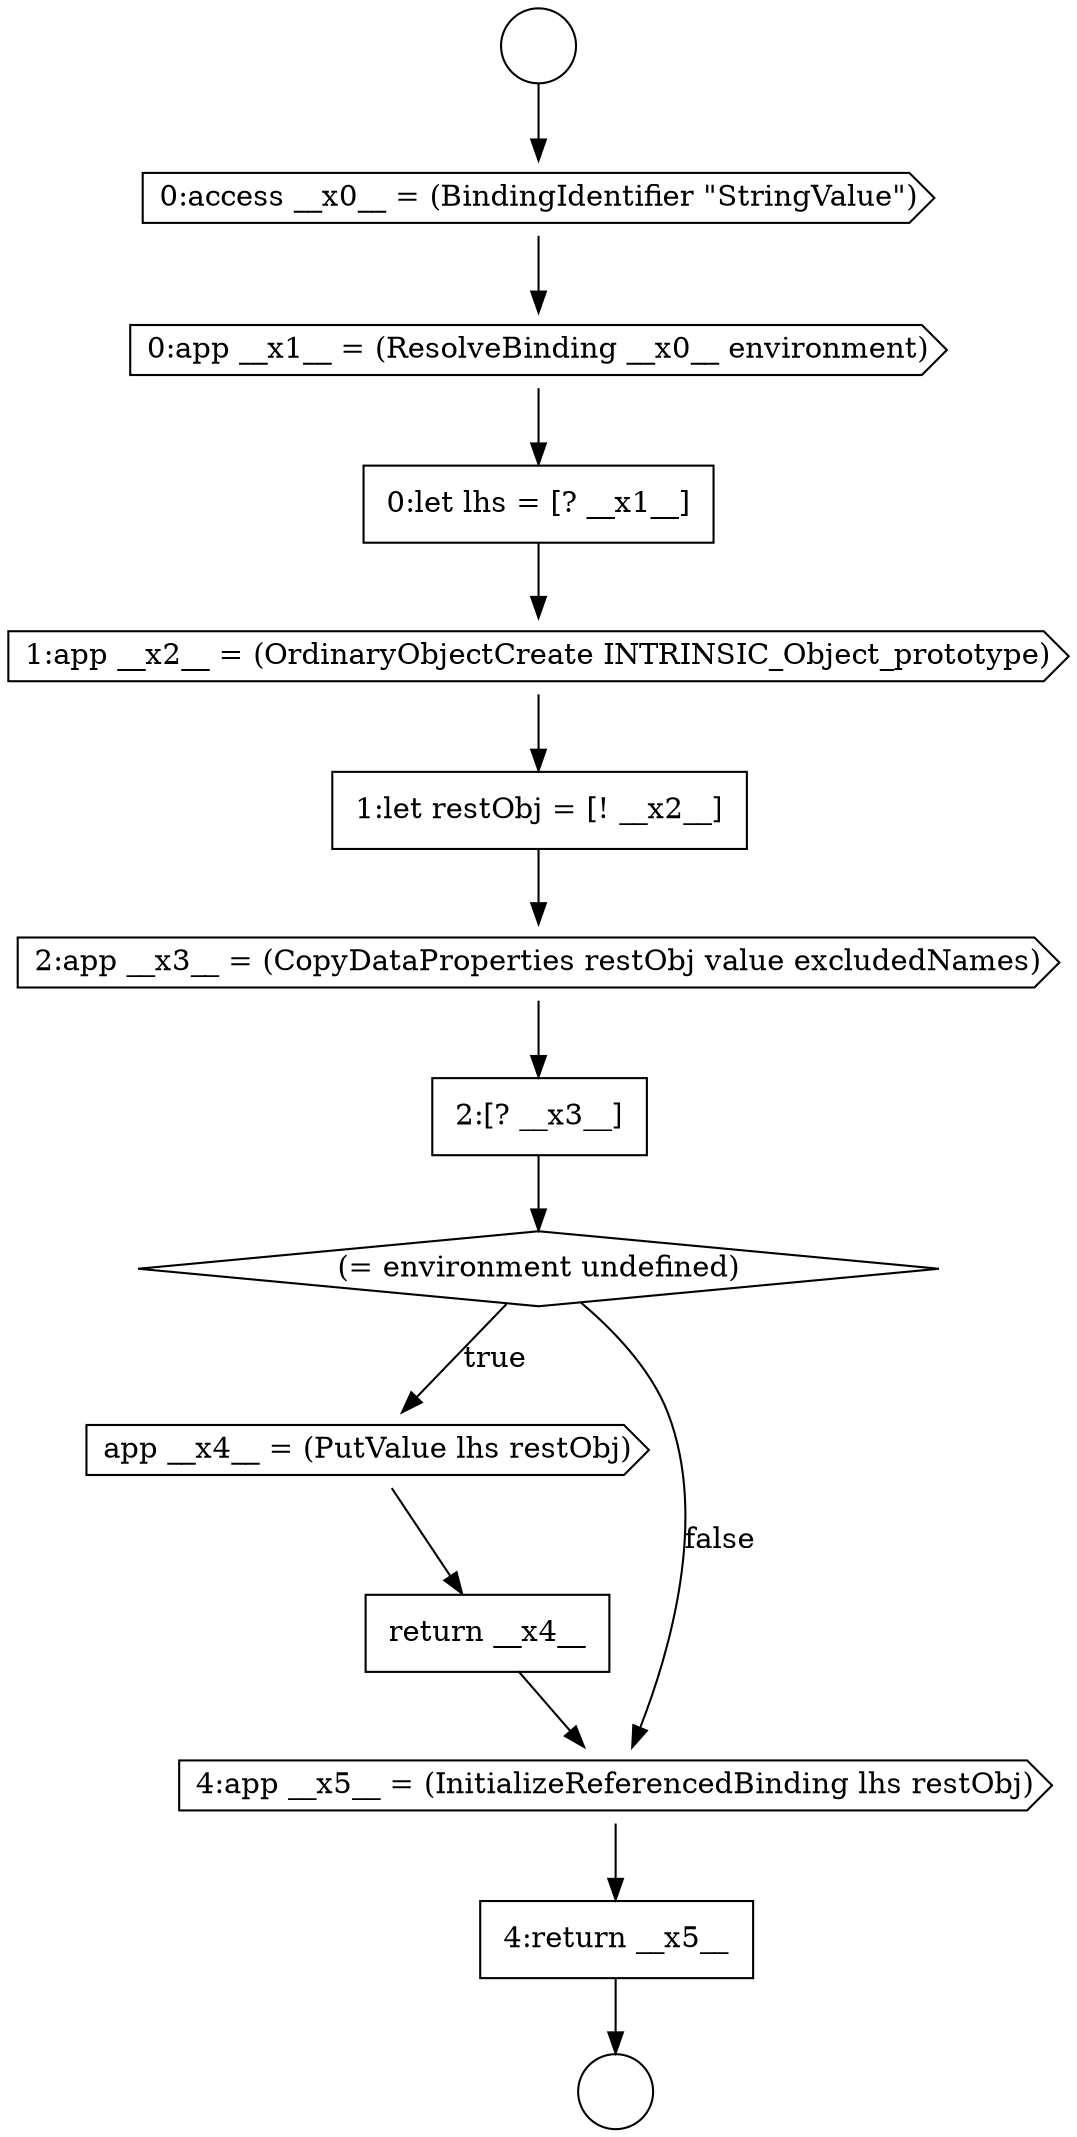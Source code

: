 digraph {
  node6808 [shape=cds, label=<<font color="black">0:app __x1__ = (ResolveBinding __x0__ environment)</font>> color="black" fillcolor="white" style=filled]
  node6813 [shape=none, margin=0, label=<<font color="black">
    <table border="0" cellborder="1" cellspacing="0" cellpadding="10">
      <tr><td align="left">2:[? __x3__]</td></tr>
    </table>
  </font>> color="black" fillcolor="white" style=filled]
  node6809 [shape=none, margin=0, label=<<font color="black">
    <table border="0" cellborder="1" cellspacing="0" cellpadding="10">
      <tr><td align="left">0:let lhs = [? __x1__]</td></tr>
    </table>
  </font>> color="black" fillcolor="white" style=filled]
  node6805 [shape=circle label=" " color="black" fillcolor="white" style=filled]
  node6812 [shape=cds, label=<<font color="black">2:app __x3__ = (CopyDataProperties restObj value excludedNames)</font>> color="black" fillcolor="white" style=filled]
  node6815 [shape=cds, label=<<font color="black">app __x4__ = (PutValue lhs restObj)</font>> color="black" fillcolor="white" style=filled]
  node6817 [shape=cds, label=<<font color="black">4:app __x5__ = (InitializeReferencedBinding lhs restObj)</font>> color="black" fillcolor="white" style=filled]
  node6806 [shape=circle label=" " color="black" fillcolor="white" style=filled]
  node6814 [shape=diamond, label=<<font color="black">(= environment undefined)</font>> color="black" fillcolor="white" style=filled]
  node6818 [shape=none, margin=0, label=<<font color="black">
    <table border="0" cellborder="1" cellspacing="0" cellpadding="10">
      <tr><td align="left">4:return __x5__</td></tr>
    </table>
  </font>> color="black" fillcolor="white" style=filled]
  node6807 [shape=cds, label=<<font color="black">0:access __x0__ = (BindingIdentifier &quot;StringValue&quot;)</font>> color="black" fillcolor="white" style=filled]
  node6810 [shape=cds, label=<<font color="black">1:app __x2__ = (OrdinaryObjectCreate INTRINSIC_Object_prototype)</font>> color="black" fillcolor="white" style=filled]
  node6811 [shape=none, margin=0, label=<<font color="black">
    <table border="0" cellborder="1" cellspacing="0" cellpadding="10">
      <tr><td align="left">1:let restObj = [! __x2__]</td></tr>
    </table>
  </font>> color="black" fillcolor="white" style=filled]
  node6816 [shape=none, margin=0, label=<<font color="black">
    <table border="0" cellborder="1" cellspacing="0" cellpadding="10">
      <tr><td align="left">return __x4__</td></tr>
    </table>
  </font>> color="black" fillcolor="white" style=filled]
  node6808 -> node6809 [ color="black"]
  node6815 -> node6816 [ color="black"]
  node6816 -> node6817 [ color="black"]
  node6809 -> node6810 [ color="black"]
  node6818 -> node6806 [ color="black"]
  node6813 -> node6814 [ color="black"]
  node6817 -> node6818 [ color="black"]
  node6810 -> node6811 [ color="black"]
  node6805 -> node6807 [ color="black"]
  node6812 -> node6813 [ color="black"]
  node6807 -> node6808 [ color="black"]
  node6814 -> node6815 [label=<<font color="black">true</font>> color="black"]
  node6814 -> node6817 [label=<<font color="black">false</font>> color="black"]
  node6811 -> node6812 [ color="black"]
}

